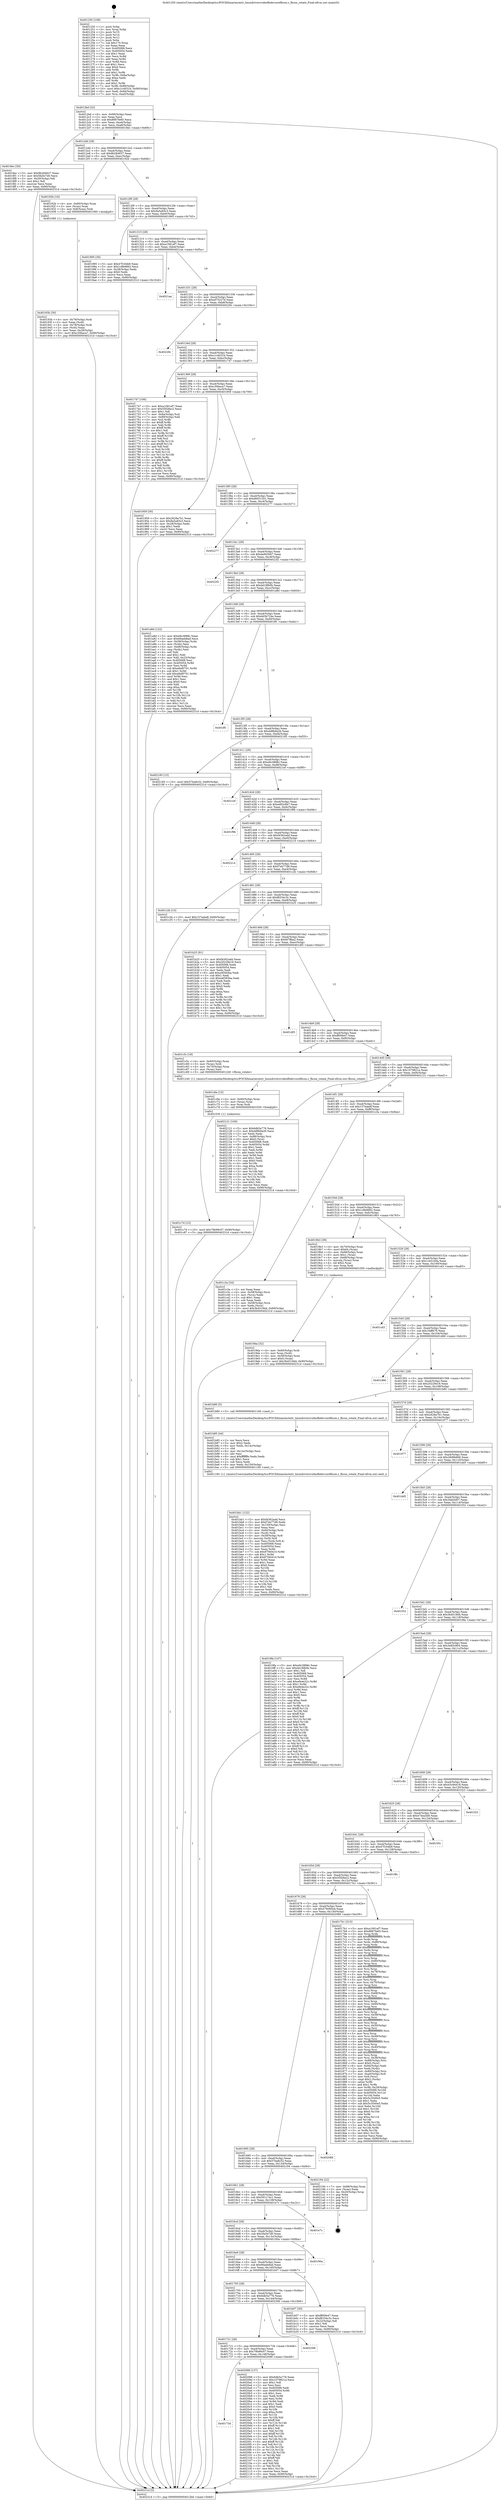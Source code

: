 digraph "0x401250" {
  label = "0x401250 (/mnt/c/Users/mathe/Desktop/tcc/POCII/binaries/extr_linuxdriversvideofbdevcorefbcon.c_fbcon_rotate_Final-ollvm.out::main(0))"
  labelloc = "t"
  node[shape=record]

  Entry [label="",width=0.3,height=0.3,shape=circle,fillcolor=black,style=filled]
  "0x4012bd" [label="{
     0x4012bd [32]\l
     | [instrs]\l
     &nbsp;&nbsp;0x4012bd \<+6\>: mov -0x90(%rbp),%eax\l
     &nbsp;&nbsp;0x4012c3 \<+2\>: mov %eax,%ecx\l
     &nbsp;&nbsp;0x4012c5 \<+6\>: sub $0x8887fe65,%ecx\l
     &nbsp;&nbsp;0x4012cb \<+6\>: mov %eax,-0xa4(%rbp)\l
     &nbsp;&nbsp;0x4012d1 \<+6\>: mov %ecx,-0xa8(%rbp)\l
     &nbsp;&nbsp;0x4012d7 \<+6\>: je 00000000004018ec \<main+0x69c\>\l
  }"]
  "0x4018ec" [label="{
     0x4018ec [30]\l
     | [instrs]\l
     &nbsp;&nbsp;0x4018ec \<+5\>: mov $0x8b284637,%eax\l
     &nbsp;&nbsp;0x4018f1 \<+5\>: mov $0x5fa5e7d0,%ecx\l
     &nbsp;&nbsp;0x4018f6 \<+3\>: mov -0x29(%rbp),%dl\l
     &nbsp;&nbsp;0x4018f9 \<+3\>: test $0x1,%dl\l
     &nbsp;&nbsp;0x4018fc \<+3\>: cmovne %ecx,%eax\l
     &nbsp;&nbsp;0x4018ff \<+6\>: mov %eax,-0x90(%rbp)\l
     &nbsp;&nbsp;0x401905 \<+5\>: jmp 000000000040231d \<main+0x10cd\>\l
  }"]
  "0x4012dd" [label="{
     0x4012dd [28]\l
     | [instrs]\l
     &nbsp;&nbsp;0x4012dd \<+5\>: jmp 00000000004012e2 \<main+0x92\>\l
     &nbsp;&nbsp;0x4012e2 \<+6\>: mov -0xa4(%rbp),%eax\l
     &nbsp;&nbsp;0x4012e8 \<+5\>: sub $0x8b284637,%eax\l
     &nbsp;&nbsp;0x4012ed \<+6\>: mov %eax,-0xac(%rbp)\l
     &nbsp;&nbsp;0x4012f3 \<+6\>: je 000000000040192b \<main+0x6db\>\l
  }"]
  Exit [label="",width=0.3,height=0.3,shape=circle,fillcolor=black,style=filled,peripheries=2]
  "0x40192b" [label="{
     0x40192b [16]\l
     | [instrs]\l
     &nbsp;&nbsp;0x40192b \<+4\>: mov -0x80(%rbp),%rax\l
     &nbsp;&nbsp;0x40192f \<+3\>: mov (%rax),%rax\l
     &nbsp;&nbsp;0x401932 \<+4\>: mov 0x8(%rax),%rdi\l
     &nbsp;&nbsp;0x401936 \<+5\>: call 0000000000401060 \<atoi@plt\>\l
     | [calls]\l
     &nbsp;&nbsp;0x401060 \{1\} (unknown)\l
  }"]
  "0x4012f9" [label="{
     0x4012f9 [28]\l
     | [instrs]\l
     &nbsp;&nbsp;0x4012f9 \<+5\>: jmp 00000000004012fe \<main+0xae\>\l
     &nbsp;&nbsp;0x4012fe \<+6\>: mov -0xa4(%rbp),%eax\l
     &nbsp;&nbsp;0x401304 \<+5\>: sub $0x9a5a83c3,%eax\l
     &nbsp;&nbsp;0x401309 \<+6\>: mov %eax,-0xb0(%rbp)\l
     &nbsp;&nbsp;0x40130f \<+6\>: je 0000000000401995 \<main+0x745\>\l
  }"]
  "0x40173d" [label="{
     0x40173d\l
  }", style=dashed]
  "0x401995" [label="{
     0x401995 [30]\l
     | [instrs]\l
     &nbsp;&nbsp;0x401995 \<+5\>: mov $0x47f164b9,%eax\l
     &nbsp;&nbsp;0x40199a \<+5\>: mov $0x1c8b9662,%ecx\l
     &nbsp;&nbsp;0x40199f \<+3\>: mov -0x28(%rbp),%edx\l
     &nbsp;&nbsp;0x4019a2 \<+3\>: cmp $0x0,%edx\l
     &nbsp;&nbsp;0x4019a5 \<+3\>: cmove %ecx,%eax\l
     &nbsp;&nbsp;0x4019a8 \<+6\>: mov %eax,-0x90(%rbp)\l
     &nbsp;&nbsp;0x4019ae \<+5\>: jmp 000000000040231d \<main+0x10cd\>\l
  }"]
  "0x401315" [label="{
     0x401315 [28]\l
     | [instrs]\l
     &nbsp;&nbsp;0x401315 \<+5\>: jmp 000000000040131a \<main+0xca\>\l
     &nbsp;&nbsp;0x40131a \<+6\>: mov -0xa4(%rbp),%eax\l
     &nbsp;&nbsp;0x401320 \<+5\>: sub $0xa1081ef7,%eax\l
     &nbsp;&nbsp;0x401325 \<+6\>: mov %eax,-0xb4(%rbp)\l
     &nbsp;&nbsp;0x40132b \<+6\>: je 00000000004021aa \<main+0xf5a\>\l
  }"]
  "0x402098" [label="{
     0x402098 [137]\l
     | [instrs]\l
     &nbsp;&nbsp;0x402098 \<+5\>: mov $0x6db5a776,%eax\l
     &nbsp;&nbsp;0x40209d \<+5\>: mov $0x1079821a,%ecx\l
     &nbsp;&nbsp;0x4020a2 \<+2\>: mov $0x1,%dl\l
     &nbsp;&nbsp;0x4020a4 \<+2\>: xor %esi,%esi\l
     &nbsp;&nbsp;0x4020a6 \<+7\>: mov 0x405068,%edi\l
     &nbsp;&nbsp;0x4020ad \<+8\>: mov 0x405054,%r8d\l
     &nbsp;&nbsp;0x4020b5 \<+3\>: sub $0x1,%esi\l
     &nbsp;&nbsp;0x4020b8 \<+3\>: mov %edi,%r9d\l
     &nbsp;&nbsp;0x4020bb \<+3\>: add %esi,%r9d\l
     &nbsp;&nbsp;0x4020be \<+4\>: imul %r9d,%edi\l
     &nbsp;&nbsp;0x4020c2 \<+3\>: and $0x1,%edi\l
     &nbsp;&nbsp;0x4020c5 \<+3\>: cmp $0x0,%edi\l
     &nbsp;&nbsp;0x4020c8 \<+4\>: sete %r10b\l
     &nbsp;&nbsp;0x4020cc \<+4\>: cmp $0xa,%r8d\l
     &nbsp;&nbsp;0x4020d0 \<+4\>: setl %r11b\l
     &nbsp;&nbsp;0x4020d4 \<+3\>: mov %r10b,%bl\l
     &nbsp;&nbsp;0x4020d7 \<+3\>: xor $0xff,%bl\l
     &nbsp;&nbsp;0x4020da \<+3\>: mov %r11b,%r14b\l
     &nbsp;&nbsp;0x4020dd \<+4\>: xor $0xff,%r14b\l
     &nbsp;&nbsp;0x4020e1 \<+3\>: xor $0x1,%dl\l
     &nbsp;&nbsp;0x4020e4 \<+3\>: mov %bl,%r15b\l
     &nbsp;&nbsp;0x4020e7 \<+4\>: and $0xff,%r15b\l
     &nbsp;&nbsp;0x4020eb \<+3\>: and %dl,%r10b\l
     &nbsp;&nbsp;0x4020ee \<+3\>: mov %r14b,%r12b\l
     &nbsp;&nbsp;0x4020f1 \<+4\>: and $0xff,%r12b\l
     &nbsp;&nbsp;0x4020f5 \<+3\>: and %dl,%r11b\l
     &nbsp;&nbsp;0x4020f8 \<+3\>: or %r10b,%r15b\l
     &nbsp;&nbsp;0x4020fb \<+3\>: or %r11b,%r12b\l
     &nbsp;&nbsp;0x4020fe \<+3\>: xor %r12b,%r15b\l
     &nbsp;&nbsp;0x402101 \<+3\>: or %r14b,%bl\l
     &nbsp;&nbsp;0x402104 \<+3\>: xor $0xff,%bl\l
     &nbsp;&nbsp;0x402107 \<+3\>: or $0x1,%dl\l
     &nbsp;&nbsp;0x40210a \<+2\>: and %dl,%bl\l
     &nbsp;&nbsp;0x40210c \<+3\>: or %bl,%r15b\l
     &nbsp;&nbsp;0x40210f \<+4\>: test $0x1,%r15b\l
     &nbsp;&nbsp;0x402113 \<+3\>: cmovne %ecx,%eax\l
     &nbsp;&nbsp;0x402116 \<+6\>: mov %eax,-0x90(%rbp)\l
     &nbsp;&nbsp;0x40211c \<+5\>: jmp 000000000040231d \<main+0x10cd\>\l
  }"]
  "0x4021aa" [label="{
     0x4021aa\l
  }", style=dashed]
  "0x401331" [label="{
     0x401331 [28]\l
     | [instrs]\l
     &nbsp;&nbsp;0x401331 \<+5\>: jmp 0000000000401336 \<main+0xe6\>\l
     &nbsp;&nbsp;0x401336 \<+6\>: mov -0xa4(%rbp),%eax\l
     &nbsp;&nbsp;0x40133c \<+5\>: sub $0xaf75227d,%eax\l
     &nbsp;&nbsp;0x401341 \<+6\>: mov %eax,-0xb8(%rbp)\l
     &nbsp;&nbsp;0x401347 \<+6\>: je 000000000040229c \<main+0x104c\>\l
  }"]
  "0x401721" [label="{
     0x401721 [28]\l
     | [instrs]\l
     &nbsp;&nbsp;0x401721 \<+5\>: jmp 0000000000401726 \<main+0x4d6\>\l
     &nbsp;&nbsp;0x401726 \<+6\>: mov -0xa4(%rbp),%eax\l
     &nbsp;&nbsp;0x40172c \<+5\>: sub $0x79b99c07,%eax\l
     &nbsp;&nbsp;0x401731 \<+6\>: mov %eax,-0x148(%rbp)\l
     &nbsp;&nbsp;0x401737 \<+6\>: je 0000000000402098 \<main+0xe48\>\l
  }"]
  "0x40229c" [label="{
     0x40229c\l
  }", style=dashed]
  "0x40134d" [label="{
     0x40134d [28]\l
     | [instrs]\l
     &nbsp;&nbsp;0x40134d \<+5\>: jmp 0000000000401352 \<main+0x102\>\l
     &nbsp;&nbsp;0x401352 \<+6\>: mov -0xa4(%rbp),%eax\l
     &nbsp;&nbsp;0x401358 \<+5\>: sub $0xc1c4031b,%eax\l
     &nbsp;&nbsp;0x40135d \<+6\>: mov %eax,-0xbc(%rbp)\l
     &nbsp;&nbsp;0x401363 \<+6\>: je 0000000000401747 \<main+0x4f7\>\l
  }"]
  "0x402306" [label="{
     0x402306\l
  }", style=dashed]
  "0x401747" [label="{
     0x401747 [106]\l
     | [instrs]\l
     &nbsp;&nbsp;0x401747 \<+5\>: mov $0xa1081ef7,%eax\l
     &nbsp;&nbsp;0x40174c \<+5\>: mov $0x55f28ec2,%ecx\l
     &nbsp;&nbsp;0x401751 \<+2\>: mov $0x1,%dl\l
     &nbsp;&nbsp;0x401753 \<+7\>: mov -0x8a(%rbp),%sil\l
     &nbsp;&nbsp;0x40175a \<+7\>: mov -0x89(%rbp),%dil\l
     &nbsp;&nbsp;0x401761 \<+3\>: mov %sil,%r8b\l
     &nbsp;&nbsp;0x401764 \<+4\>: xor $0xff,%r8b\l
     &nbsp;&nbsp;0x401768 \<+3\>: mov %dil,%r9b\l
     &nbsp;&nbsp;0x40176b \<+4\>: xor $0xff,%r9b\l
     &nbsp;&nbsp;0x40176f \<+3\>: xor $0x1,%dl\l
     &nbsp;&nbsp;0x401772 \<+3\>: mov %r8b,%r10b\l
     &nbsp;&nbsp;0x401775 \<+4\>: and $0xff,%r10b\l
     &nbsp;&nbsp;0x401779 \<+3\>: and %dl,%sil\l
     &nbsp;&nbsp;0x40177c \<+3\>: mov %r9b,%r11b\l
     &nbsp;&nbsp;0x40177f \<+4\>: and $0xff,%r11b\l
     &nbsp;&nbsp;0x401783 \<+3\>: and %dl,%dil\l
     &nbsp;&nbsp;0x401786 \<+3\>: or %sil,%r10b\l
     &nbsp;&nbsp;0x401789 \<+3\>: or %dil,%r11b\l
     &nbsp;&nbsp;0x40178c \<+3\>: xor %r11b,%r10b\l
     &nbsp;&nbsp;0x40178f \<+3\>: or %r9b,%r8b\l
     &nbsp;&nbsp;0x401792 \<+4\>: xor $0xff,%r8b\l
     &nbsp;&nbsp;0x401796 \<+3\>: or $0x1,%dl\l
     &nbsp;&nbsp;0x401799 \<+3\>: and %dl,%r8b\l
     &nbsp;&nbsp;0x40179c \<+3\>: or %r8b,%r10b\l
     &nbsp;&nbsp;0x40179f \<+4\>: test $0x1,%r10b\l
     &nbsp;&nbsp;0x4017a3 \<+3\>: cmovne %ecx,%eax\l
     &nbsp;&nbsp;0x4017a6 \<+6\>: mov %eax,-0x90(%rbp)\l
     &nbsp;&nbsp;0x4017ac \<+5\>: jmp 000000000040231d \<main+0x10cd\>\l
  }"]
  "0x401369" [label="{
     0x401369 [28]\l
     | [instrs]\l
     &nbsp;&nbsp;0x401369 \<+5\>: jmp 000000000040136e \<main+0x11e\>\l
     &nbsp;&nbsp;0x40136e \<+6\>: mov -0xa4(%rbp),%eax\l
     &nbsp;&nbsp;0x401374 \<+5\>: sub $0xc30baca7,%eax\l
     &nbsp;&nbsp;0x401379 \<+6\>: mov %eax,-0xc0(%rbp)\l
     &nbsp;&nbsp;0x40137f \<+6\>: je 0000000000401959 \<main+0x709\>\l
  }"]
  "0x40231d" [label="{
     0x40231d [5]\l
     | [instrs]\l
     &nbsp;&nbsp;0x40231d \<+5\>: jmp 00000000004012bd \<main+0x6d\>\l
  }"]
  "0x401250" [label="{
     0x401250 [109]\l
     | [instrs]\l
     &nbsp;&nbsp;0x401250 \<+1\>: push %rbp\l
     &nbsp;&nbsp;0x401251 \<+3\>: mov %rsp,%rbp\l
     &nbsp;&nbsp;0x401254 \<+2\>: push %r15\l
     &nbsp;&nbsp;0x401256 \<+2\>: push %r14\l
     &nbsp;&nbsp;0x401258 \<+2\>: push %r12\l
     &nbsp;&nbsp;0x40125a \<+1\>: push %rbx\l
     &nbsp;&nbsp;0x40125b \<+7\>: sub $0x170,%rsp\l
     &nbsp;&nbsp;0x401262 \<+2\>: xor %eax,%eax\l
     &nbsp;&nbsp;0x401264 \<+7\>: mov 0x405068,%ecx\l
     &nbsp;&nbsp;0x40126b \<+7\>: mov 0x405054,%edx\l
     &nbsp;&nbsp;0x401272 \<+3\>: sub $0x1,%eax\l
     &nbsp;&nbsp;0x401275 \<+3\>: mov %ecx,%r8d\l
     &nbsp;&nbsp;0x401278 \<+3\>: add %eax,%r8d\l
     &nbsp;&nbsp;0x40127b \<+4\>: imul %r8d,%ecx\l
     &nbsp;&nbsp;0x40127f \<+3\>: and $0x1,%ecx\l
     &nbsp;&nbsp;0x401282 \<+3\>: cmp $0x0,%ecx\l
     &nbsp;&nbsp;0x401285 \<+4\>: sete %r9b\l
     &nbsp;&nbsp;0x401289 \<+4\>: and $0x1,%r9b\l
     &nbsp;&nbsp;0x40128d \<+7\>: mov %r9b,-0x8a(%rbp)\l
     &nbsp;&nbsp;0x401294 \<+3\>: cmp $0xa,%edx\l
     &nbsp;&nbsp;0x401297 \<+4\>: setl %r9b\l
     &nbsp;&nbsp;0x40129b \<+4\>: and $0x1,%r9b\l
     &nbsp;&nbsp;0x40129f \<+7\>: mov %r9b,-0x89(%rbp)\l
     &nbsp;&nbsp;0x4012a6 \<+10\>: movl $0xc1c4031b,-0x90(%rbp)\l
     &nbsp;&nbsp;0x4012b0 \<+6\>: mov %edi,-0x94(%rbp)\l
     &nbsp;&nbsp;0x4012b6 \<+7\>: mov %rsi,-0xa0(%rbp)\l
  }"]
  "0x401c7d" [label="{
     0x401c7d [15]\l
     | [instrs]\l
     &nbsp;&nbsp;0x401c7d \<+10\>: movl $0x79b99c07,-0x90(%rbp)\l
     &nbsp;&nbsp;0x401c87 \<+5\>: jmp 000000000040231d \<main+0x10cd\>\l
  }"]
  "0x401959" [label="{
     0x401959 [30]\l
     | [instrs]\l
     &nbsp;&nbsp;0x401959 \<+5\>: mov $0x2628a7b1,%eax\l
     &nbsp;&nbsp;0x40195e \<+5\>: mov $0x9a5a83c3,%ecx\l
     &nbsp;&nbsp;0x401963 \<+3\>: mov -0x28(%rbp),%edx\l
     &nbsp;&nbsp;0x401966 \<+3\>: cmp $0x1,%edx\l
     &nbsp;&nbsp;0x401969 \<+3\>: cmovl %ecx,%eax\l
     &nbsp;&nbsp;0x40196c \<+6\>: mov %eax,-0x90(%rbp)\l
     &nbsp;&nbsp;0x401972 \<+5\>: jmp 000000000040231d \<main+0x10cd\>\l
  }"]
  "0x401385" [label="{
     0x401385 [28]\l
     | [instrs]\l
     &nbsp;&nbsp;0x401385 \<+5\>: jmp 000000000040138a \<main+0x13a\>\l
     &nbsp;&nbsp;0x40138a \<+6\>: mov -0xa4(%rbp),%eax\l
     &nbsp;&nbsp;0x401390 \<+5\>: sub $0xd6051201,%eax\l
     &nbsp;&nbsp;0x401395 \<+6\>: mov %eax,-0xc4(%rbp)\l
     &nbsp;&nbsp;0x40139b \<+6\>: je 0000000000402277 \<main+0x1027\>\l
  }"]
  "0x401c6e" [label="{
     0x401c6e [15]\l
     | [instrs]\l
     &nbsp;&nbsp;0x401c6e \<+4\>: mov -0x60(%rbp),%rax\l
     &nbsp;&nbsp;0x401c72 \<+3\>: mov (%rax),%rax\l
     &nbsp;&nbsp;0x401c75 \<+3\>: mov %rax,%rdi\l
     &nbsp;&nbsp;0x401c78 \<+5\>: call 0000000000401030 \<free@plt\>\l
     | [calls]\l
     &nbsp;&nbsp;0x401030 \{1\} (unknown)\l
  }"]
  "0x402277" [label="{
     0x402277\l
  }", style=dashed]
  "0x4013a1" [label="{
     0x4013a1 [28]\l
     | [instrs]\l
     &nbsp;&nbsp;0x4013a1 \<+5\>: jmp 00000000004013a6 \<main+0x156\>\l
     &nbsp;&nbsp;0x4013a6 \<+6\>: mov -0xa4(%rbp),%eax\l
     &nbsp;&nbsp;0x4013ac \<+5\>: sub $0xda903947,%eax\l
     &nbsp;&nbsp;0x4013b1 \<+6\>: mov %eax,-0xc8(%rbp)\l
     &nbsp;&nbsp;0x4013b7 \<+6\>: je 00000000004022f2 \<main+0x10a2\>\l
  }"]
  "0x401bb1" [label="{
     0x401bb1 [122]\l
     | [instrs]\l
     &nbsp;&nbsp;0x401bb1 \<+5\>: mov $0xf4362add,%ecx\l
     &nbsp;&nbsp;0x401bb6 \<+5\>: mov $0xf7eb77d9,%edx\l
     &nbsp;&nbsp;0x401bbb \<+6\>: mov -0x150(%rbp),%esi\l
     &nbsp;&nbsp;0x401bc1 \<+3\>: imul %eax,%esi\l
     &nbsp;&nbsp;0x401bc4 \<+4\>: mov -0x60(%rbp),%rdi\l
     &nbsp;&nbsp;0x401bc8 \<+3\>: mov (%rdi),%rdi\l
     &nbsp;&nbsp;0x401bcb \<+4\>: mov -0x58(%rbp),%r8\l
     &nbsp;&nbsp;0x401bcf \<+3\>: movslq (%r8),%r8\l
     &nbsp;&nbsp;0x401bd2 \<+4\>: mov %esi,(%rdi,%r8,4)\l
     &nbsp;&nbsp;0x401bd6 \<+7\>: mov 0x405068,%eax\l
     &nbsp;&nbsp;0x401bdd \<+7\>: mov 0x405054,%esi\l
     &nbsp;&nbsp;0x401be4 \<+3\>: mov %eax,%r9d\l
     &nbsp;&nbsp;0x401be7 \<+7\>: sub $0x87f40410,%r9d\l
     &nbsp;&nbsp;0x401bee \<+4\>: sub $0x1,%r9d\l
     &nbsp;&nbsp;0x401bf2 \<+7\>: add $0x87f40410,%r9d\l
     &nbsp;&nbsp;0x401bf9 \<+4\>: imul %r9d,%eax\l
     &nbsp;&nbsp;0x401bfd \<+3\>: and $0x1,%eax\l
     &nbsp;&nbsp;0x401c00 \<+3\>: cmp $0x0,%eax\l
     &nbsp;&nbsp;0x401c03 \<+4\>: sete %r10b\l
     &nbsp;&nbsp;0x401c07 \<+3\>: cmp $0xa,%esi\l
     &nbsp;&nbsp;0x401c0a \<+4\>: setl %r11b\l
     &nbsp;&nbsp;0x401c0e \<+3\>: mov %r10b,%bl\l
     &nbsp;&nbsp;0x401c11 \<+3\>: and %r11b,%bl\l
     &nbsp;&nbsp;0x401c14 \<+3\>: xor %r11b,%r10b\l
     &nbsp;&nbsp;0x401c17 \<+3\>: or %r10b,%bl\l
     &nbsp;&nbsp;0x401c1a \<+3\>: test $0x1,%bl\l
     &nbsp;&nbsp;0x401c1d \<+3\>: cmovne %edx,%ecx\l
     &nbsp;&nbsp;0x401c20 \<+6\>: mov %ecx,-0x90(%rbp)\l
     &nbsp;&nbsp;0x401c26 \<+5\>: jmp 000000000040231d \<main+0x10cd\>\l
  }"]
  "0x4022f2" [label="{
     0x4022f2\l
  }", style=dashed]
  "0x4013bd" [label="{
     0x4013bd [28]\l
     | [instrs]\l
     &nbsp;&nbsp;0x4013bd \<+5\>: jmp 00000000004013c2 \<main+0x172\>\l
     &nbsp;&nbsp;0x4013c2 \<+6\>: mov -0xa4(%rbp),%eax\l
     &nbsp;&nbsp;0x4013c8 \<+5\>: sub $0xdd18fb0b,%eax\l
     &nbsp;&nbsp;0x4013cd \<+6\>: mov %eax,-0xcc(%rbp)\l
     &nbsp;&nbsp;0x4013d3 \<+6\>: je 0000000000401a8d \<main+0x83d\>\l
  }"]
  "0x401b85" [label="{
     0x401b85 [44]\l
     | [instrs]\l
     &nbsp;&nbsp;0x401b85 \<+2\>: xor %ecx,%ecx\l
     &nbsp;&nbsp;0x401b87 \<+5\>: mov $0x2,%edx\l
     &nbsp;&nbsp;0x401b8c \<+6\>: mov %edx,-0x14c(%rbp)\l
     &nbsp;&nbsp;0x401b92 \<+1\>: cltd\l
     &nbsp;&nbsp;0x401b93 \<+6\>: mov -0x14c(%rbp),%esi\l
     &nbsp;&nbsp;0x401b99 \<+2\>: idiv %esi\l
     &nbsp;&nbsp;0x401b9b \<+6\>: imul $0xfffffffe,%edx,%edx\l
     &nbsp;&nbsp;0x401ba1 \<+3\>: sub $0x1,%ecx\l
     &nbsp;&nbsp;0x401ba4 \<+2\>: sub %ecx,%edx\l
     &nbsp;&nbsp;0x401ba6 \<+6\>: mov %edx,-0x150(%rbp)\l
     &nbsp;&nbsp;0x401bac \<+5\>: call 0000000000401160 \<next_i\>\l
     | [calls]\l
     &nbsp;&nbsp;0x401160 \{1\} (/mnt/c/Users/mathe/Desktop/tcc/POCII/binaries/extr_linuxdriversvideofbdevcorefbcon.c_fbcon_rotate_Final-ollvm.out::next_i)\l
  }"]
  "0x401a8d" [label="{
     0x401a8d [122]\l
     | [instrs]\l
     &nbsp;&nbsp;0x401a8d \<+5\>: mov $0xe9c3888c,%eax\l
     &nbsp;&nbsp;0x401a92 \<+5\>: mov $0x66aeb8ad,%ecx\l
     &nbsp;&nbsp;0x401a97 \<+4\>: mov -0x58(%rbp),%rdx\l
     &nbsp;&nbsp;0x401a9b \<+2\>: mov (%rdx),%esi\l
     &nbsp;&nbsp;0x401a9d \<+4\>: mov -0x68(%rbp),%rdx\l
     &nbsp;&nbsp;0x401aa1 \<+2\>: cmp (%rdx),%esi\l
     &nbsp;&nbsp;0x401aa3 \<+4\>: setl %dil\l
     &nbsp;&nbsp;0x401aa7 \<+4\>: and $0x1,%dil\l
     &nbsp;&nbsp;0x401aab \<+4\>: mov %dil,-0x22(%rbp)\l
     &nbsp;&nbsp;0x401aaf \<+7\>: mov 0x405068,%esi\l
     &nbsp;&nbsp;0x401ab6 \<+8\>: mov 0x405054,%r8d\l
     &nbsp;&nbsp;0x401abe \<+3\>: mov %esi,%r9d\l
     &nbsp;&nbsp;0x401ac1 \<+7\>: sub $0xa6ef0701,%r9d\l
     &nbsp;&nbsp;0x401ac8 \<+4\>: sub $0x1,%r9d\l
     &nbsp;&nbsp;0x401acc \<+7\>: add $0xa6ef0701,%r9d\l
     &nbsp;&nbsp;0x401ad3 \<+4\>: imul %r9d,%esi\l
     &nbsp;&nbsp;0x401ad7 \<+3\>: and $0x1,%esi\l
     &nbsp;&nbsp;0x401ada \<+3\>: cmp $0x0,%esi\l
     &nbsp;&nbsp;0x401add \<+4\>: sete %dil\l
     &nbsp;&nbsp;0x401ae1 \<+4\>: cmp $0xa,%r8d\l
     &nbsp;&nbsp;0x401ae5 \<+4\>: setl %r10b\l
     &nbsp;&nbsp;0x401ae9 \<+3\>: mov %dil,%r11b\l
     &nbsp;&nbsp;0x401aec \<+3\>: and %r10b,%r11b\l
     &nbsp;&nbsp;0x401aef \<+3\>: xor %r10b,%dil\l
     &nbsp;&nbsp;0x401af2 \<+3\>: or %dil,%r11b\l
     &nbsp;&nbsp;0x401af5 \<+4\>: test $0x1,%r11b\l
     &nbsp;&nbsp;0x401af9 \<+3\>: cmovne %ecx,%eax\l
     &nbsp;&nbsp;0x401afc \<+6\>: mov %eax,-0x90(%rbp)\l
     &nbsp;&nbsp;0x401b02 \<+5\>: jmp 000000000040231d \<main+0x10cd\>\l
  }"]
  "0x4013d9" [label="{
     0x4013d9 [28]\l
     | [instrs]\l
     &nbsp;&nbsp;0x4013d9 \<+5\>: jmp 00000000004013de \<main+0x18e\>\l
     &nbsp;&nbsp;0x4013de \<+6\>: mov -0xa4(%rbp),%eax\l
     &nbsp;&nbsp;0x4013e4 \<+5\>: sub $0xdd3b724e,%eax\l
     &nbsp;&nbsp;0x4013e9 \<+6\>: mov %eax,-0xd0(%rbp)\l
     &nbsp;&nbsp;0x4013ef \<+6\>: je 0000000000401ff1 \<main+0xda1\>\l
  }"]
  "0x401705" [label="{
     0x401705 [28]\l
     | [instrs]\l
     &nbsp;&nbsp;0x401705 \<+5\>: jmp 000000000040170a \<main+0x4ba\>\l
     &nbsp;&nbsp;0x40170a \<+6\>: mov -0xa4(%rbp),%eax\l
     &nbsp;&nbsp;0x401710 \<+5\>: sub $0x6db5a776,%eax\l
     &nbsp;&nbsp;0x401715 \<+6\>: mov %eax,-0x144(%rbp)\l
     &nbsp;&nbsp;0x40171b \<+6\>: je 0000000000402306 \<main+0x10b6\>\l
  }"]
  "0x401ff1" [label="{
     0x401ff1\l
  }", style=dashed]
  "0x4013f5" [label="{
     0x4013f5 [28]\l
     | [instrs]\l
     &nbsp;&nbsp;0x4013f5 \<+5\>: jmp 00000000004013fa \<main+0x1aa\>\l
     &nbsp;&nbsp;0x4013fa \<+6\>: mov -0xa4(%rbp),%eax\l
     &nbsp;&nbsp;0x401400 \<+5\>: sub $0xdd8b9a26,%eax\l
     &nbsp;&nbsp;0x401405 \<+6\>: mov %eax,-0xd4(%rbp)\l
     &nbsp;&nbsp;0x40140b \<+6\>: je 0000000000402185 \<main+0xf35\>\l
  }"]
  "0x401b07" [label="{
     0x401b07 [30]\l
     | [instrs]\l
     &nbsp;&nbsp;0x401b07 \<+5\>: mov $0xff00fe47,%eax\l
     &nbsp;&nbsp;0x401b0c \<+5\>: mov $0xf8334c3c,%ecx\l
     &nbsp;&nbsp;0x401b11 \<+3\>: mov -0x22(%rbp),%dl\l
     &nbsp;&nbsp;0x401b14 \<+3\>: test $0x1,%dl\l
     &nbsp;&nbsp;0x401b17 \<+3\>: cmovne %ecx,%eax\l
     &nbsp;&nbsp;0x401b1a \<+6\>: mov %eax,-0x90(%rbp)\l
     &nbsp;&nbsp;0x401b20 \<+5\>: jmp 000000000040231d \<main+0x10cd\>\l
  }"]
  "0x402185" [label="{
     0x402185 [15]\l
     | [instrs]\l
     &nbsp;&nbsp;0x402185 \<+10\>: movl $0x57ba8c52,-0x90(%rbp)\l
     &nbsp;&nbsp;0x40218f \<+5\>: jmp 000000000040231d \<main+0x10cd\>\l
  }"]
  "0x401411" [label="{
     0x401411 [28]\l
     | [instrs]\l
     &nbsp;&nbsp;0x401411 \<+5\>: jmp 0000000000401416 \<main+0x1c6\>\l
     &nbsp;&nbsp;0x401416 \<+6\>: mov -0xa4(%rbp),%eax\l
     &nbsp;&nbsp;0x40141c \<+5\>: sub $0xe9c3888c,%eax\l
     &nbsp;&nbsp;0x401421 \<+6\>: mov %eax,-0xd8(%rbp)\l
     &nbsp;&nbsp;0x401427 \<+6\>: je 00000000004021ef \<main+0xf9f\>\l
  }"]
  "0x4016e9" [label="{
     0x4016e9 [28]\l
     | [instrs]\l
     &nbsp;&nbsp;0x4016e9 \<+5\>: jmp 00000000004016ee \<main+0x49e\>\l
     &nbsp;&nbsp;0x4016ee \<+6\>: mov -0xa4(%rbp),%eax\l
     &nbsp;&nbsp;0x4016f4 \<+5\>: sub $0x66aeb8ad,%eax\l
     &nbsp;&nbsp;0x4016f9 \<+6\>: mov %eax,-0x140(%rbp)\l
     &nbsp;&nbsp;0x4016ff \<+6\>: je 0000000000401b07 \<main+0x8b7\>\l
  }"]
  "0x4021ef" [label="{
     0x4021ef\l
  }", style=dashed]
  "0x40142d" [label="{
     0x40142d [28]\l
     | [instrs]\l
     &nbsp;&nbsp;0x40142d \<+5\>: jmp 0000000000401432 \<main+0x1e2\>\l
     &nbsp;&nbsp;0x401432 \<+6\>: mov -0xa4(%rbp),%eax\l
     &nbsp;&nbsp;0x401438 \<+5\>: sub $0xed92c6b7,%eax\l
     &nbsp;&nbsp;0x40143d \<+6\>: mov %eax,-0xdc(%rbp)\l
     &nbsp;&nbsp;0x401443 \<+6\>: je 0000000000401f9b \<main+0xd4b\>\l
  }"]
  "0x40190a" [label="{
     0x40190a\l
  }", style=dashed]
  "0x401f9b" [label="{
     0x401f9b\l
  }", style=dashed]
  "0x401449" [label="{
     0x401449 [28]\l
     | [instrs]\l
     &nbsp;&nbsp;0x401449 \<+5\>: jmp 000000000040144e \<main+0x1fe\>\l
     &nbsp;&nbsp;0x40144e \<+6\>: mov -0xa4(%rbp),%eax\l
     &nbsp;&nbsp;0x401454 \<+5\>: sub $0xf4362add,%eax\l
     &nbsp;&nbsp;0x401459 \<+6\>: mov %eax,-0xe0(%rbp)\l
     &nbsp;&nbsp;0x40145f \<+6\>: je 0000000000402214 \<main+0xfc4\>\l
  }"]
  "0x4016cd" [label="{
     0x4016cd [28]\l
     | [instrs]\l
     &nbsp;&nbsp;0x4016cd \<+5\>: jmp 00000000004016d2 \<main+0x482\>\l
     &nbsp;&nbsp;0x4016d2 \<+6\>: mov -0xa4(%rbp),%eax\l
     &nbsp;&nbsp;0x4016d8 \<+5\>: sub $0x5fa5e7d0,%eax\l
     &nbsp;&nbsp;0x4016dd \<+6\>: mov %eax,-0x13c(%rbp)\l
     &nbsp;&nbsp;0x4016e3 \<+6\>: je 000000000040190a \<main+0x6ba\>\l
  }"]
  "0x402214" [label="{
     0x402214\l
  }", style=dashed]
  "0x401465" [label="{
     0x401465 [28]\l
     | [instrs]\l
     &nbsp;&nbsp;0x401465 \<+5\>: jmp 000000000040146a \<main+0x21a\>\l
     &nbsp;&nbsp;0x40146a \<+6\>: mov -0xa4(%rbp),%eax\l
     &nbsp;&nbsp;0x401470 \<+5\>: sub $0xf7eb77d9,%eax\l
     &nbsp;&nbsp;0x401475 \<+6\>: mov %eax,-0xe4(%rbp)\l
     &nbsp;&nbsp;0x40147b \<+6\>: je 0000000000401c2b \<main+0x9db\>\l
  }"]
  "0x401e7c" [label="{
     0x401e7c\l
  }", style=dashed]
  "0x401c2b" [label="{
     0x401c2b [15]\l
     | [instrs]\l
     &nbsp;&nbsp;0x401c2b \<+10\>: movl $0x157eabdf,-0x90(%rbp)\l
     &nbsp;&nbsp;0x401c35 \<+5\>: jmp 000000000040231d \<main+0x10cd\>\l
  }"]
  "0x401481" [label="{
     0x401481 [28]\l
     | [instrs]\l
     &nbsp;&nbsp;0x401481 \<+5\>: jmp 0000000000401486 \<main+0x236\>\l
     &nbsp;&nbsp;0x401486 \<+6\>: mov -0xa4(%rbp),%eax\l
     &nbsp;&nbsp;0x40148c \<+5\>: sub $0xf8334c3c,%eax\l
     &nbsp;&nbsp;0x401491 \<+6\>: mov %eax,-0xe8(%rbp)\l
     &nbsp;&nbsp;0x401497 \<+6\>: je 0000000000401b25 \<main+0x8d5\>\l
  }"]
  "0x4016b1" [label="{
     0x4016b1 [28]\l
     | [instrs]\l
     &nbsp;&nbsp;0x4016b1 \<+5\>: jmp 00000000004016b6 \<main+0x466\>\l
     &nbsp;&nbsp;0x4016b6 \<+6\>: mov -0xa4(%rbp),%eax\l
     &nbsp;&nbsp;0x4016bc \<+5\>: sub $0x591c74c1,%eax\l
     &nbsp;&nbsp;0x4016c1 \<+6\>: mov %eax,-0x138(%rbp)\l
     &nbsp;&nbsp;0x4016c7 \<+6\>: je 0000000000401e7c \<main+0xc2c\>\l
  }"]
  "0x401b25" [label="{
     0x401b25 [91]\l
     | [instrs]\l
     &nbsp;&nbsp;0x401b25 \<+5\>: mov $0xf4362add,%eax\l
     &nbsp;&nbsp;0x401b2a \<+5\>: mov $0x20229e16,%ecx\l
     &nbsp;&nbsp;0x401b2f \<+7\>: mov 0x405068,%edx\l
     &nbsp;&nbsp;0x401b36 \<+7\>: mov 0x405054,%esi\l
     &nbsp;&nbsp;0x401b3d \<+2\>: mov %edx,%edi\l
     &nbsp;&nbsp;0x401b3f \<+6\>: add $0xe4f383ba,%edi\l
     &nbsp;&nbsp;0x401b45 \<+3\>: sub $0x1,%edi\l
     &nbsp;&nbsp;0x401b48 \<+6\>: sub $0xe4f383ba,%edi\l
     &nbsp;&nbsp;0x401b4e \<+3\>: imul %edi,%edx\l
     &nbsp;&nbsp;0x401b51 \<+3\>: and $0x1,%edx\l
     &nbsp;&nbsp;0x401b54 \<+3\>: cmp $0x0,%edx\l
     &nbsp;&nbsp;0x401b57 \<+4\>: sete %r8b\l
     &nbsp;&nbsp;0x401b5b \<+3\>: cmp $0xa,%esi\l
     &nbsp;&nbsp;0x401b5e \<+4\>: setl %r9b\l
     &nbsp;&nbsp;0x401b62 \<+3\>: mov %r8b,%r10b\l
     &nbsp;&nbsp;0x401b65 \<+3\>: and %r9b,%r10b\l
     &nbsp;&nbsp;0x401b68 \<+3\>: xor %r9b,%r8b\l
     &nbsp;&nbsp;0x401b6b \<+3\>: or %r8b,%r10b\l
     &nbsp;&nbsp;0x401b6e \<+4\>: test $0x1,%r10b\l
     &nbsp;&nbsp;0x401b72 \<+3\>: cmovne %ecx,%eax\l
     &nbsp;&nbsp;0x401b75 \<+6\>: mov %eax,-0x90(%rbp)\l
     &nbsp;&nbsp;0x401b7b \<+5\>: jmp 000000000040231d \<main+0x10cd\>\l
  }"]
  "0x40149d" [label="{
     0x40149d [28]\l
     | [instrs]\l
     &nbsp;&nbsp;0x40149d \<+5\>: jmp 00000000004014a2 \<main+0x252\>\l
     &nbsp;&nbsp;0x4014a2 \<+6\>: mov -0xa4(%rbp),%eax\l
     &nbsp;&nbsp;0x4014a8 \<+5\>: sub $0xfd7ffaa2,%eax\l
     &nbsp;&nbsp;0x4014ad \<+6\>: mov %eax,-0xec(%rbp)\l
     &nbsp;&nbsp;0x4014b3 \<+6\>: je 0000000000401df3 \<main+0xba3\>\l
  }"]
  "0x402194" [label="{
     0x402194 [22]\l
     | [instrs]\l
     &nbsp;&nbsp;0x402194 \<+7\>: mov -0x88(%rbp),%rax\l
     &nbsp;&nbsp;0x40219b \<+2\>: mov (%rax),%eax\l
     &nbsp;&nbsp;0x40219d \<+4\>: lea -0x20(%rbp),%rsp\l
     &nbsp;&nbsp;0x4021a1 \<+1\>: pop %rbx\l
     &nbsp;&nbsp;0x4021a2 \<+2\>: pop %r12\l
     &nbsp;&nbsp;0x4021a4 \<+2\>: pop %r14\l
     &nbsp;&nbsp;0x4021a6 \<+2\>: pop %r15\l
     &nbsp;&nbsp;0x4021a8 \<+1\>: pop %rbp\l
     &nbsp;&nbsp;0x4021a9 \<+1\>: ret\l
  }"]
  "0x401df3" [label="{
     0x401df3\l
  }", style=dashed]
  "0x4014b9" [label="{
     0x4014b9 [28]\l
     | [instrs]\l
     &nbsp;&nbsp;0x4014b9 \<+5\>: jmp 00000000004014be \<main+0x26e\>\l
     &nbsp;&nbsp;0x4014be \<+6\>: mov -0xa4(%rbp),%eax\l
     &nbsp;&nbsp;0x4014c4 \<+5\>: sub $0xff00fe47,%eax\l
     &nbsp;&nbsp;0x4014c9 \<+6\>: mov %eax,-0xf0(%rbp)\l
     &nbsp;&nbsp;0x4014cf \<+6\>: je 0000000000401c5c \<main+0xa0c\>\l
  }"]
  "0x401695" [label="{
     0x401695 [28]\l
     | [instrs]\l
     &nbsp;&nbsp;0x401695 \<+5\>: jmp 000000000040169a \<main+0x44a\>\l
     &nbsp;&nbsp;0x40169a \<+6\>: mov -0xa4(%rbp),%eax\l
     &nbsp;&nbsp;0x4016a0 \<+5\>: sub $0x57ba8c52,%eax\l
     &nbsp;&nbsp;0x4016a5 \<+6\>: mov %eax,-0x134(%rbp)\l
     &nbsp;&nbsp;0x4016ab \<+6\>: je 0000000000402194 \<main+0xf44\>\l
  }"]
  "0x401c5c" [label="{
     0x401c5c [18]\l
     | [instrs]\l
     &nbsp;&nbsp;0x401c5c \<+4\>: mov -0x60(%rbp),%rax\l
     &nbsp;&nbsp;0x401c60 \<+3\>: mov (%rax),%rdi\l
     &nbsp;&nbsp;0x401c63 \<+4\>: mov -0x70(%rbp),%rax\l
     &nbsp;&nbsp;0x401c67 \<+2\>: mov (%rax),%esi\l
     &nbsp;&nbsp;0x401c69 \<+5\>: call 0000000000401240 \<fbcon_rotate\>\l
     | [calls]\l
     &nbsp;&nbsp;0x401240 \{1\} (/mnt/c/Users/mathe/Desktop/tcc/POCII/binaries/extr_linuxdriversvideofbdevcorefbcon.c_fbcon_rotate_Final-ollvm.out::fbcon_rotate)\l
  }"]
  "0x4014d5" [label="{
     0x4014d5 [28]\l
     | [instrs]\l
     &nbsp;&nbsp;0x4014d5 \<+5\>: jmp 00000000004014da \<main+0x28a\>\l
     &nbsp;&nbsp;0x4014da \<+6\>: mov -0xa4(%rbp),%eax\l
     &nbsp;&nbsp;0x4014e0 \<+5\>: sub $0x1079821a,%eax\l
     &nbsp;&nbsp;0x4014e5 \<+6\>: mov %eax,-0xf4(%rbp)\l
     &nbsp;&nbsp;0x4014eb \<+6\>: je 0000000000402121 \<main+0xed1\>\l
  }"]
  "0x402089" [label="{
     0x402089\l
  }", style=dashed]
  "0x402121" [label="{
     0x402121 [100]\l
     | [instrs]\l
     &nbsp;&nbsp;0x402121 \<+5\>: mov $0x6db5a776,%eax\l
     &nbsp;&nbsp;0x402126 \<+5\>: mov $0xdd8b9a26,%ecx\l
     &nbsp;&nbsp;0x40212b \<+2\>: xor %edx,%edx\l
     &nbsp;&nbsp;0x40212d \<+7\>: mov -0x88(%rbp),%rsi\l
     &nbsp;&nbsp;0x402134 \<+6\>: movl $0x0,(%rsi)\l
     &nbsp;&nbsp;0x40213a \<+7\>: mov 0x405068,%edi\l
     &nbsp;&nbsp;0x402141 \<+8\>: mov 0x405054,%r8d\l
     &nbsp;&nbsp;0x402149 \<+3\>: sub $0x1,%edx\l
     &nbsp;&nbsp;0x40214c \<+3\>: mov %edi,%r9d\l
     &nbsp;&nbsp;0x40214f \<+3\>: add %edx,%r9d\l
     &nbsp;&nbsp;0x402152 \<+4\>: imul %r9d,%edi\l
     &nbsp;&nbsp;0x402156 \<+3\>: and $0x1,%edi\l
     &nbsp;&nbsp;0x402159 \<+3\>: cmp $0x0,%edi\l
     &nbsp;&nbsp;0x40215c \<+4\>: sete %r10b\l
     &nbsp;&nbsp;0x402160 \<+4\>: cmp $0xa,%r8d\l
     &nbsp;&nbsp;0x402164 \<+4\>: setl %r11b\l
     &nbsp;&nbsp;0x402168 \<+3\>: mov %r10b,%bl\l
     &nbsp;&nbsp;0x40216b \<+3\>: and %r11b,%bl\l
     &nbsp;&nbsp;0x40216e \<+3\>: xor %r11b,%r10b\l
     &nbsp;&nbsp;0x402171 \<+3\>: or %r10b,%bl\l
     &nbsp;&nbsp;0x402174 \<+3\>: test $0x1,%bl\l
     &nbsp;&nbsp;0x402177 \<+3\>: cmovne %ecx,%eax\l
     &nbsp;&nbsp;0x40217a \<+6\>: mov %eax,-0x90(%rbp)\l
     &nbsp;&nbsp;0x402180 \<+5\>: jmp 000000000040231d \<main+0x10cd\>\l
  }"]
  "0x4014f1" [label="{
     0x4014f1 [28]\l
     | [instrs]\l
     &nbsp;&nbsp;0x4014f1 \<+5\>: jmp 00000000004014f6 \<main+0x2a6\>\l
     &nbsp;&nbsp;0x4014f6 \<+6\>: mov -0xa4(%rbp),%eax\l
     &nbsp;&nbsp;0x4014fc \<+5\>: sub $0x157eabdf,%eax\l
     &nbsp;&nbsp;0x401501 \<+6\>: mov %eax,-0xf8(%rbp)\l
     &nbsp;&nbsp;0x401507 \<+6\>: je 0000000000401c3a \<main+0x9ea\>\l
  }"]
  "0x4019da" [label="{
     0x4019da [32]\l
     | [instrs]\l
     &nbsp;&nbsp;0x4019da \<+4\>: mov -0x60(%rbp),%rdi\l
     &nbsp;&nbsp;0x4019de \<+3\>: mov %rax,(%rdi)\l
     &nbsp;&nbsp;0x4019e1 \<+4\>: mov -0x58(%rbp),%rax\l
     &nbsp;&nbsp;0x4019e5 \<+6\>: movl $0x0,(%rax)\l
     &nbsp;&nbsp;0x4019eb \<+10\>: movl $0x3b4519d4,-0x90(%rbp)\l
     &nbsp;&nbsp;0x4019f5 \<+5\>: jmp 000000000040231d \<main+0x10cd\>\l
  }"]
  "0x401c3a" [label="{
     0x401c3a [34]\l
     | [instrs]\l
     &nbsp;&nbsp;0x401c3a \<+2\>: xor %eax,%eax\l
     &nbsp;&nbsp;0x401c3c \<+4\>: mov -0x58(%rbp),%rcx\l
     &nbsp;&nbsp;0x401c40 \<+2\>: mov (%rcx),%edx\l
     &nbsp;&nbsp;0x401c42 \<+3\>: sub $0x1,%eax\l
     &nbsp;&nbsp;0x401c45 \<+2\>: sub %eax,%edx\l
     &nbsp;&nbsp;0x401c47 \<+4\>: mov -0x58(%rbp),%rcx\l
     &nbsp;&nbsp;0x401c4b \<+2\>: mov %edx,(%rcx)\l
     &nbsp;&nbsp;0x401c4d \<+10\>: movl $0x3b4519d4,-0x90(%rbp)\l
     &nbsp;&nbsp;0x401c57 \<+5\>: jmp 000000000040231d \<main+0x10cd\>\l
  }"]
  "0x40150d" [label="{
     0x40150d [28]\l
     | [instrs]\l
     &nbsp;&nbsp;0x40150d \<+5\>: jmp 0000000000401512 \<main+0x2c2\>\l
     &nbsp;&nbsp;0x401512 \<+6\>: mov -0xa4(%rbp),%eax\l
     &nbsp;&nbsp;0x401518 \<+5\>: sub $0x1c8b9662,%eax\l
     &nbsp;&nbsp;0x40151d \<+6\>: mov %eax,-0xfc(%rbp)\l
     &nbsp;&nbsp;0x401523 \<+6\>: je 00000000004019b3 \<main+0x763\>\l
  }"]
  "0x40193b" [label="{
     0x40193b [30]\l
     | [instrs]\l
     &nbsp;&nbsp;0x40193b \<+4\>: mov -0x78(%rbp),%rdi\l
     &nbsp;&nbsp;0x40193f \<+2\>: mov %eax,(%rdi)\l
     &nbsp;&nbsp;0x401941 \<+4\>: mov -0x78(%rbp),%rdi\l
     &nbsp;&nbsp;0x401945 \<+2\>: mov (%rdi),%eax\l
     &nbsp;&nbsp;0x401947 \<+3\>: mov %eax,-0x28(%rbp)\l
     &nbsp;&nbsp;0x40194a \<+10\>: movl $0xc30baca7,-0x90(%rbp)\l
     &nbsp;&nbsp;0x401954 \<+5\>: jmp 000000000040231d \<main+0x10cd\>\l
  }"]
  "0x4019b3" [label="{
     0x4019b3 [39]\l
     | [instrs]\l
     &nbsp;&nbsp;0x4019b3 \<+4\>: mov -0x70(%rbp),%rax\l
     &nbsp;&nbsp;0x4019b7 \<+6\>: movl $0x64,(%rax)\l
     &nbsp;&nbsp;0x4019bd \<+4\>: mov -0x68(%rbp),%rax\l
     &nbsp;&nbsp;0x4019c1 \<+6\>: movl $0x1,(%rax)\l
     &nbsp;&nbsp;0x4019c7 \<+4\>: mov -0x68(%rbp),%rax\l
     &nbsp;&nbsp;0x4019cb \<+3\>: movslq (%rax),%rax\l
     &nbsp;&nbsp;0x4019ce \<+4\>: shl $0x2,%rax\l
     &nbsp;&nbsp;0x4019d2 \<+3\>: mov %rax,%rdi\l
     &nbsp;&nbsp;0x4019d5 \<+5\>: call 0000000000401050 \<malloc@plt\>\l
     | [calls]\l
     &nbsp;&nbsp;0x401050 \{1\} (unknown)\l
  }"]
  "0x401529" [label="{
     0x401529 [28]\l
     | [instrs]\l
     &nbsp;&nbsp;0x401529 \<+5\>: jmp 000000000040152e \<main+0x2de\>\l
     &nbsp;&nbsp;0x40152e \<+6\>: mov -0xa4(%rbp),%eax\l
     &nbsp;&nbsp;0x401534 \<+5\>: sub $0x1cb51b0a,%eax\l
     &nbsp;&nbsp;0x401539 \<+6\>: mov %eax,-0x100(%rbp)\l
     &nbsp;&nbsp;0x40153f \<+6\>: je 0000000000401cd3 \<main+0xa83\>\l
  }"]
  "0x401679" [label="{
     0x401679 [28]\l
     | [instrs]\l
     &nbsp;&nbsp;0x401679 \<+5\>: jmp 000000000040167e \<main+0x42e\>\l
     &nbsp;&nbsp;0x40167e \<+6\>: mov -0xa4(%rbp),%eax\l
     &nbsp;&nbsp;0x401684 \<+5\>: sub $0x576085e4,%eax\l
     &nbsp;&nbsp;0x401689 \<+6\>: mov %eax,-0x130(%rbp)\l
     &nbsp;&nbsp;0x40168f \<+6\>: je 0000000000402089 \<main+0xe39\>\l
  }"]
  "0x401cd3" [label="{
     0x401cd3\l
  }", style=dashed]
  "0x401545" [label="{
     0x401545 [28]\l
     | [instrs]\l
     &nbsp;&nbsp;0x401545 \<+5\>: jmp 000000000040154a \<main+0x2fa\>\l
     &nbsp;&nbsp;0x40154a \<+6\>: mov -0xa4(%rbp),%eax\l
     &nbsp;&nbsp;0x401550 \<+5\>: sub $0x1faff476,%eax\l
     &nbsp;&nbsp;0x401555 \<+6\>: mov %eax,-0x104(%rbp)\l
     &nbsp;&nbsp;0x40155b \<+6\>: je 0000000000401d66 \<main+0xb16\>\l
  }"]
  "0x4017b1" [label="{
     0x4017b1 [315]\l
     | [instrs]\l
     &nbsp;&nbsp;0x4017b1 \<+5\>: mov $0xa1081ef7,%eax\l
     &nbsp;&nbsp;0x4017b6 \<+5\>: mov $0x8887fe65,%ecx\l
     &nbsp;&nbsp;0x4017bb \<+3\>: mov %rsp,%rdx\l
     &nbsp;&nbsp;0x4017be \<+4\>: add $0xfffffffffffffff0,%rdx\l
     &nbsp;&nbsp;0x4017c2 \<+3\>: mov %rdx,%rsp\l
     &nbsp;&nbsp;0x4017c5 \<+7\>: mov %rdx,-0x88(%rbp)\l
     &nbsp;&nbsp;0x4017cc \<+3\>: mov %rsp,%rdx\l
     &nbsp;&nbsp;0x4017cf \<+4\>: add $0xfffffffffffffff0,%rdx\l
     &nbsp;&nbsp;0x4017d3 \<+3\>: mov %rdx,%rsp\l
     &nbsp;&nbsp;0x4017d6 \<+3\>: mov %rsp,%rsi\l
     &nbsp;&nbsp;0x4017d9 \<+4\>: add $0xfffffffffffffff0,%rsi\l
     &nbsp;&nbsp;0x4017dd \<+3\>: mov %rsi,%rsp\l
     &nbsp;&nbsp;0x4017e0 \<+4\>: mov %rsi,-0x80(%rbp)\l
     &nbsp;&nbsp;0x4017e4 \<+3\>: mov %rsp,%rsi\l
     &nbsp;&nbsp;0x4017e7 \<+4\>: add $0xfffffffffffffff0,%rsi\l
     &nbsp;&nbsp;0x4017eb \<+3\>: mov %rsi,%rsp\l
     &nbsp;&nbsp;0x4017ee \<+4\>: mov %rsi,-0x78(%rbp)\l
     &nbsp;&nbsp;0x4017f2 \<+3\>: mov %rsp,%rsi\l
     &nbsp;&nbsp;0x4017f5 \<+4\>: add $0xfffffffffffffff0,%rsi\l
     &nbsp;&nbsp;0x4017f9 \<+3\>: mov %rsi,%rsp\l
     &nbsp;&nbsp;0x4017fc \<+4\>: mov %rsi,-0x70(%rbp)\l
     &nbsp;&nbsp;0x401800 \<+3\>: mov %rsp,%rsi\l
     &nbsp;&nbsp;0x401803 \<+4\>: add $0xfffffffffffffff0,%rsi\l
     &nbsp;&nbsp;0x401807 \<+3\>: mov %rsi,%rsp\l
     &nbsp;&nbsp;0x40180a \<+4\>: mov %rsi,-0x68(%rbp)\l
     &nbsp;&nbsp;0x40180e \<+3\>: mov %rsp,%rsi\l
     &nbsp;&nbsp;0x401811 \<+4\>: add $0xfffffffffffffff0,%rsi\l
     &nbsp;&nbsp;0x401815 \<+3\>: mov %rsi,%rsp\l
     &nbsp;&nbsp;0x401818 \<+4\>: mov %rsi,-0x60(%rbp)\l
     &nbsp;&nbsp;0x40181c \<+3\>: mov %rsp,%rsi\l
     &nbsp;&nbsp;0x40181f \<+4\>: add $0xfffffffffffffff0,%rsi\l
     &nbsp;&nbsp;0x401823 \<+3\>: mov %rsi,%rsp\l
     &nbsp;&nbsp;0x401826 \<+4\>: mov %rsi,-0x58(%rbp)\l
     &nbsp;&nbsp;0x40182a \<+3\>: mov %rsp,%rsi\l
     &nbsp;&nbsp;0x40182d \<+4\>: add $0xfffffffffffffff0,%rsi\l
     &nbsp;&nbsp;0x401831 \<+3\>: mov %rsi,%rsp\l
     &nbsp;&nbsp;0x401834 \<+4\>: mov %rsi,-0x50(%rbp)\l
     &nbsp;&nbsp;0x401838 \<+3\>: mov %rsp,%rsi\l
     &nbsp;&nbsp;0x40183b \<+4\>: add $0xfffffffffffffff0,%rsi\l
     &nbsp;&nbsp;0x40183f \<+3\>: mov %rsi,%rsp\l
     &nbsp;&nbsp;0x401842 \<+4\>: mov %rsi,-0x48(%rbp)\l
     &nbsp;&nbsp;0x401846 \<+3\>: mov %rsp,%rsi\l
     &nbsp;&nbsp;0x401849 \<+4\>: add $0xfffffffffffffff0,%rsi\l
     &nbsp;&nbsp;0x40184d \<+3\>: mov %rsi,%rsp\l
     &nbsp;&nbsp;0x401850 \<+4\>: mov %rsi,-0x40(%rbp)\l
     &nbsp;&nbsp;0x401854 \<+3\>: mov %rsp,%rsi\l
     &nbsp;&nbsp;0x401857 \<+4\>: add $0xfffffffffffffff0,%rsi\l
     &nbsp;&nbsp;0x40185b \<+3\>: mov %rsi,%rsp\l
     &nbsp;&nbsp;0x40185e \<+4\>: mov %rsi,-0x38(%rbp)\l
     &nbsp;&nbsp;0x401862 \<+7\>: mov -0x88(%rbp),%rsi\l
     &nbsp;&nbsp;0x401869 \<+6\>: movl $0x0,(%rsi)\l
     &nbsp;&nbsp;0x40186f \<+6\>: mov -0x94(%rbp),%edi\l
     &nbsp;&nbsp;0x401875 \<+2\>: mov %edi,(%rdx)\l
     &nbsp;&nbsp;0x401877 \<+4\>: mov -0x80(%rbp),%rsi\l
     &nbsp;&nbsp;0x40187b \<+7\>: mov -0xa0(%rbp),%r8\l
     &nbsp;&nbsp;0x401882 \<+3\>: mov %r8,(%rsi)\l
     &nbsp;&nbsp;0x401885 \<+3\>: cmpl $0x2,(%rdx)\l
     &nbsp;&nbsp;0x401888 \<+4\>: setne %r9b\l
     &nbsp;&nbsp;0x40188c \<+4\>: and $0x1,%r9b\l
     &nbsp;&nbsp;0x401890 \<+4\>: mov %r9b,-0x29(%rbp)\l
     &nbsp;&nbsp;0x401894 \<+8\>: mov 0x405068,%r10d\l
     &nbsp;&nbsp;0x40189c \<+8\>: mov 0x405054,%r11d\l
     &nbsp;&nbsp;0x4018a4 \<+3\>: mov %r10d,%ebx\l
     &nbsp;&nbsp;0x4018a7 \<+6\>: add $0x5c3540e5,%ebx\l
     &nbsp;&nbsp;0x4018ad \<+3\>: sub $0x1,%ebx\l
     &nbsp;&nbsp;0x4018b0 \<+6\>: sub $0x5c3540e5,%ebx\l
     &nbsp;&nbsp;0x4018b6 \<+4\>: imul %ebx,%r10d\l
     &nbsp;&nbsp;0x4018ba \<+4\>: and $0x1,%r10d\l
     &nbsp;&nbsp;0x4018be \<+4\>: cmp $0x0,%r10d\l
     &nbsp;&nbsp;0x4018c2 \<+4\>: sete %r9b\l
     &nbsp;&nbsp;0x4018c6 \<+4\>: cmp $0xa,%r11d\l
     &nbsp;&nbsp;0x4018ca \<+4\>: setl %r14b\l
     &nbsp;&nbsp;0x4018ce \<+3\>: mov %r9b,%r15b\l
     &nbsp;&nbsp;0x4018d1 \<+3\>: and %r14b,%r15b\l
     &nbsp;&nbsp;0x4018d4 \<+3\>: xor %r14b,%r9b\l
     &nbsp;&nbsp;0x4018d7 \<+3\>: or %r9b,%r15b\l
     &nbsp;&nbsp;0x4018da \<+4\>: test $0x1,%r15b\l
     &nbsp;&nbsp;0x4018de \<+3\>: cmovne %ecx,%eax\l
     &nbsp;&nbsp;0x4018e1 \<+6\>: mov %eax,-0x90(%rbp)\l
     &nbsp;&nbsp;0x4018e7 \<+5\>: jmp 000000000040231d \<main+0x10cd\>\l
  }"]
  "0x401d66" [label="{
     0x401d66\l
  }", style=dashed]
  "0x401561" [label="{
     0x401561 [28]\l
     | [instrs]\l
     &nbsp;&nbsp;0x401561 \<+5\>: jmp 0000000000401566 \<main+0x316\>\l
     &nbsp;&nbsp;0x401566 \<+6\>: mov -0xa4(%rbp),%eax\l
     &nbsp;&nbsp;0x40156c \<+5\>: sub $0x20229e16,%eax\l
     &nbsp;&nbsp;0x401571 \<+6\>: mov %eax,-0x108(%rbp)\l
     &nbsp;&nbsp;0x401577 \<+6\>: je 0000000000401b80 \<main+0x930\>\l
  }"]
  "0x40165d" [label="{
     0x40165d [28]\l
     | [instrs]\l
     &nbsp;&nbsp;0x40165d \<+5\>: jmp 0000000000401662 \<main+0x412\>\l
     &nbsp;&nbsp;0x401662 \<+6\>: mov -0xa4(%rbp),%eax\l
     &nbsp;&nbsp;0x401668 \<+5\>: sub $0x55f28ec2,%eax\l
     &nbsp;&nbsp;0x40166d \<+6\>: mov %eax,-0x12c(%rbp)\l
     &nbsp;&nbsp;0x401673 \<+6\>: je 00000000004017b1 \<main+0x561\>\l
  }"]
  "0x401b80" [label="{
     0x401b80 [5]\l
     | [instrs]\l
     &nbsp;&nbsp;0x401b80 \<+5\>: call 0000000000401160 \<next_i\>\l
     | [calls]\l
     &nbsp;&nbsp;0x401160 \{1\} (/mnt/c/Users/mathe/Desktop/tcc/POCII/binaries/extr_linuxdriversvideofbdevcorefbcon.c_fbcon_rotate_Final-ollvm.out::next_i)\l
  }"]
  "0x40157d" [label="{
     0x40157d [28]\l
     | [instrs]\l
     &nbsp;&nbsp;0x40157d \<+5\>: jmp 0000000000401582 \<main+0x332\>\l
     &nbsp;&nbsp;0x401582 \<+6\>: mov -0xa4(%rbp),%eax\l
     &nbsp;&nbsp;0x401588 \<+5\>: sub $0x2628a7b1,%eax\l
     &nbsp;&nbsp;0x40158d \<+6\>: mov %eax,-0x10c(%rbp)\l
     &nbsp;&nbsp;0x401593 \<+6\>: je 0000000000401977 \<main+0x727\>\l
  }"]
  "0x401f8c" [label="{
     0x401f8c\l
  }", style=dashed]
  "0x401977" [label="{
     0x401977\l
  }", style=dashed]
  "0x401599" [label="{
     0x401599 [28]\l
     | [instrs]\l
     &nbsp;&nbsp;0x401599 \<+5\>: jmp 000000000040159e \<main+0x34e\>\l
     &nbsp;&nbsp;0x40159e \<+6\>: mov -0xa4(%rbp),%eax\l
     &nbsp;&nbsp;0x4015a4 \<+5\>: sub $0x28d9b666,%eax\l
     &nbsp;&nbsp;0x4015a9 \<+6\>: mov %eax,-0x110(%rbp)\l
     &nbsp;&nbsp;0x4015af \<+6\>: je 0000000000401dd5 \<main+0xb85\>\l
  }"]
  "0x401641" [label="{
     0x401641 [28]\l
     | [instrs]\l
     &nbsp;&nbsp;0x401641 \<+5\>: jmp 0000000000401646 \<main+0x3f6\>\l
     &nbsp;&nbsp;0x401646 \<+6\>: mov -0xa4(%rbp),%eax\l
     &nbsp;&nbsp;0x40164c \<+5\>: sub $0x47f164b9,%eax\l
     &nbsp;&nbsp;0x401651 \<+6\>: mov %eax,-0x128(%rbp)\l
     &nbsp;&nbsp;0x401657 \<+6\>: je 0000000000401f8c \<main+0xd3c\>\l
  }"]
  "0x401dd5" [label="{
     0x401dd5\l
  }", style=dashed]
  "0x4015b5" [label="{
     0x4015b5 [28]\l
     | [instrs]\l
     &nbsp;&nbsp;0x4015b5 \<+5\>: jmp 00000000004015ba \<main+0x36a\>\l
     &nbsp;&nbsp;0x4015ba \<+6\>: mov -0xa4(%rbp),%eax\l
     &nbsp;&nbsp;0x4015c0 \<+5\>: sub $0x2fab5d07,%eax\l
     &nbsp;&nbsp;0x4015c5 \<+6\>: mov %eax,-0x114(%rbp)\l
     &nbsp;&nbsp;0x4015cb \<+6\>: je 0000000000401f32 \<main+0xce2\>\l
  }"]
  "0x401f5c" [label="{
     0x401f5c\l
  }", style=dashed]
  "0x401f32" [label="{
     0x401f32\l
  }", style=dashed]
  "0x4015d1" [label="{
     0x4015d1 [28]\l
     | [instrs]\l
     &nbsp;&nbsp;0x4015d1 \<+5\>: jmp 00000000004015d6 \<main+0x386\>\l
     &nbsp;&nbsp;0x4015d6 \<+6\>: mov -0xa4(%rbp),%eax\l
     &nbsp;&nbsp;0x4015dc \<+5\>: sub $0x3b4519d4,%eax\l
     &nbsp;&nbsp;0x4015e1 \<+6\>: mov %eax,-0x118(%rbp)\l
     &nbsp;&nbsp;0x4015e7 \<+6\>: je 00000000004019fa \<main+0x7aa\>\l
  }"]
  "0x401625" [label="{
     0x401625 [28]\l
     | [instrs]\l
     &nbsp;&nbsp;0x401625 \<+5\>: jmp 000000000040162a \<main+0x3da\>\l
     &nbsp;&nbsp;0x40162a \<+6\>: mov -0xa4(%rbp),%eax\l
     &nbsp;&nbsp;0x401630 \<+5\>: sub $0x474ea5d0,%eax\l
     &nbsp;&nbsp;0x401635 \<+6\>: mov %eax,-0x124(%rbp)\l
     &nbsp;&nbsp;0x40163b \<+6\>: je 0000000000401f5c \<main+0xd0c\>\l
  }"]
  "0x4019fa" [label="{
     0x4019fa [147]\l
     | [instrs]\l
     &nbsp;&nbsp;0x4019fa \<+5\>: mov $0xe9c3888c,%eax\l
     &nbsp;&nbsp;0x4019ff \<+5\>: mov $0xdd18fb0b,%ecx\l
     &nbsp;&nbsp;0x401a04 \<+2\>: mov $0x1,%dl\l
     &nbsp;&nbsp;0x401a06 \<+7\>: mov 0x405068,%esi\l
     &nbsp;&nbsp;0x401a0d \<+7\>: mov 0x405054,%edi\l
     &nbsp;&nbsp;0x401a14 \<+3\>: mov %esi,%r8d\l
     &nbsp;&nbsp;0x401a17 \<+7\>: add $0xefe4e22c,%r8d\l
     &nbsp;&nbsp;0x401a1e \<+4\>: sub $0x1,%r8d\l
     &nbsp;&nbsp;0x401a22 \<+7\>: sub $0xefe4e22c,%r8d\l
     &nbsp;&nbsp;0x401a29 \<+4\>: imul %r8d,%esi\l
     &nbsp;&nbsp;0x401a2d \<+3\>: and $0x1,%esi\l
     &nbsp;&nbsp;0x401a30 \<+3\>: cmp $0x0,%esi\l
     &nbsp;&nbsp;0x401a33 \<+4\>: sete %r9b\l
     &nbsp;&nbsp;0x401a37 \<+3\>: cmp $0xa,%edi\l
     &nbsp;&nbsp;0x401a3a \<+4\>: setl %r10b\l
     &nbsp;&nbsp;0x401a3e \<+3\>: mov %r9b,%r11b\l
     &nbsp;&nbsp;0x401a41 \<+4\>: xor $0xff,%r11b\l
     &nbsp;&nbsp;0x401a45 \<+3\>: mov %r10b,%bl\l
     &nbsp;&nbsp;0x401a48 \<+3\>: xor $0xff,%bl\l
     &nbsp;&nbsp;0x401a4b \<+3\>: xor $0x0,%dl\l
     &nbsp;&nbsp;0x401a4e \<+3\>: mov %r11b,%r14b\l
     &nbsp;&nbsp;0x401a51 \<+4\>: and $0x0,%r14b\l
     &nbsp;&nbsp;0x401a55 \<+3\>: and %dl,%r9b\l
     &nbsp;&nbsp;0x401a58 \<+3\>: mov %bl,%r15b\l
     &nbsp;&nbsp;0x401a5b \<+4\>: and $0x0,%r15b\l
     &nbsp;&nbsp;0x401a5f \<+3\>: and %dl,%r10b\l
     &nbsp;&nbsp;0x401a62 \<+3\>: or %r9b,%r14b\l
     &nbsp;&nbsp;0x401a65 \<+3\>: or %r10b,%r15b\l
     &nbsp;&nbsp;0x401a68 \<+3\>: xor %r15b,%r14b\l
     &nbsp;&nbsp;0x401a6b \<+3\>: or %bl,%r11b\l
     &nbsp;&nbsp;0x401a6e \<+4\>: xor $0xff,%r11b\l
     &nbsp;&nbsp;0x401a72 \<+3\>: or $0x0,%dl\l
     &nbsp;&nbsp;0x401a75 \<+3\>: and %dl,%r11b\l
     &nbsp;&nbsp;0x401a78 \<+3\>: or %r11b,%r14b\l
     &nbsp;&nbsp;0x401a7b \<+4\>: test $0x1,%r14b\l
     &nbsp;&nbsp;0x401a7f \<+3\>: cmovne %ecx,%eax\l
     &nbsp;&nbsp;0x401a82 \<+6\>: mov %eax,-0x90(%rbp)\l
     &nbsp;&nbsp;0x401a88 \<+5\>: jmp 000000000040231d \<main+0x10cd\>\l
  }"]
  "0x4015ed" [label="{
     0x4015ed [28]\l
     | [instrs]\l
     &nbsp;&nbsp;0x4015ed \<+5\>: jmp 00000000004015f2 \<main+0x3a2\>\l
     &nbsp;&nbsp;0x4015f2 \<+6\>: mov -0xa4(%rbp),%eax\l
     &nbsp;&nbsp;0x4015f8 \<+5\>: sub $0x3e85c904,%eax\l
     &nbsp;&nbsp;0x4015fd \<+6\>: mov %eax,-0x11c(%rbp)\l
     &nbsp;&nbsp;0x401603 \<+6\>: je 0000000000401c8c \<main+0xa3c\>\l
  }"]
  "0x401f23" [label="{
     0x401f23\l
  }", style=dashed]
  "0x401c8c" [label="{
     0x401c8c\l
  }", style=dashed]
  "0x401609" [label="{
     0x401609 [28]\l
     | [instrs]\l
     &nbsp;&nbsp;0x401609 \<+5\>: jmp 000000000040160e \<main+0x3be\>\l
     &nbsp;&nbsp;0x40160e \<+6\>: mov -0xa4(%rbp),%eax\l
     &nbsp;&nbsp;0x401614 \<+5\>: sub $0x43c94418,%eax\l
     &nbsp;&nbsp;0x401619 \<+6\>: mov %eax,-0x120(%rbp)\l
     &nbsp;&nbsp;0x40161f \<+6\>: je 0000000000401f23 \<main+0xcd3\>\l
  }"]
  Entry -> "0x401250" [label=" 1"]
  "0x4012bd" -> "0x4018ec" [label=" 1"]
  "0x4012bd" -> "0x4012dd" [label=" 21"]
  "0x402194" -> Exit [label=" 1"]
  "0x4012dd" -> "0x40192b" [label=" 1"]
  "0x4012dd" -> "0x4012f9" [label=" 20"]
  "0x402185" -> "0x40231d" [label=" 1"]
  "0x4012f9" -> "0x401995" [label=" 1"]
  "0x4012f9" -> "0x401315" [label=" 19"]
  "0x402121" -> "0x40231d" [label=" 1"]
  "0x401315" -> "0x4021aa" [label=" 0"]
  "0x401315" -> "0x401331" [label=" 19"]
  "0x402098" -> "0x40231d" [label=" 1"]
  "0x401331" -> "0x40229c" [label=" 0"]
  "0x401331" -> "0x40134d" [label=" 19"]
  "0x401721" -> "0x402098" [label=" 1"]
  "0x40134d" -> "0x401747" [label=" 1"]
  "0x40134d" -> "0x401369" [label=" 18"]
  "0x401747" -> "0x40231d" [label=" 1"]
  "0x401250" -> "0x4012bd" [label=" 1"]
  "0x40231d" -> "0x4012bd" [label=" 21"]
  "0x401721" -> "0x40173d" [label=" 0"]
  "0x401369" -> "0x401959" [label=" 1"]
  "0x401369" -> "0x401385" [label=" 17"]
  "0x401705" -> "0x402306" [label=" 0"]
  "0x401385" -> "0x402277" [label=" 0"]
  "0x401385" -> "0x4013a1" [label=" 17"]
  "0x401705" -> "0x401721" [label=" 1"]
  "0x4013a1" -> "0x4022f2" [label=" 0"]
  "0x4013a1" -> "0x4013bd" [label=" 17"]
  "0x401c7d" -> "0x40231d" [label=" 1"]
  "0x4013bd" -> "0x401a8d" [label=" 2"]
  "0x4013bd" -> "0x4013d9" [label=" 15"]
  "0x401c6e" -> "0x401c7d" [label=" 1"]
  "0x4013d9" -> "0x401ff1" [label=" 0"]
  "0x4013d9" -> "0x4013f5" [label=" 15"]
  "0x401c5c" -> "0x401c6e" [label=" 1"]
  "0x4013f5" -> "0x402185" [label=" 1"]
  "0x4013f5" -> "0x401411" [label=" 14"]
  "0x401c3a" -> "0x40231d" [label=" 1"]
  "0x401411" -> "0x4021ef" [label=" 0"]
  "0x401411" -> "0x40142d" [label=" 14"]
  "0x401bb1" -> "0x40231d" [label=" 1"]
  "0x40142d" -> "0x401f9b" [label=" 0"]
  "0x40142d" -> "0x401449" [label=" 14"]
  "0x401b85" -> "0x401bb1" [label=" 1"]
  "0x401449" -> "0x402214" [label=" 0"]
  "0x401449" -> "0x401465" [label=" 14"]
  "0x401b25" -> "0x40231d" [label=" 1"]
  "0x401465" -> "0x401c2b" [label=" 1"]
  "0x401465" -> "0x401481" [label=" 13"]
  "0x401b07" -> "0x40231d" [label=" 2"]
  "0x401481" -> "0x401b25" [label=" 1"]
  "0x401481" -> "0x40149d" [label=" 12"]
  "0x4016e9" -> "0x401b07" [label=" 2"]
  "0x40149d" -> "0x401df3" [label=" 0"]
  "0x40149d" -> "0x4014b9" [label=" 12"]
  "0x401c2b" -> "0x40231d" [label=" 1"]
  "0x4014b9" -> "0x401c5c" [label=" 1"]
  "0x4014b9" -> "0x4014d5" [label=" 11"]
  "0x4016cd" -> "0x40190a" [label=" 0"]
  "0x4014d5" -> "0x402121" [label=" 1"]
  "0x4014d5" -> "0x4014f1" [label=" 10"]
  "0x401b80" -> "0x401b85" [label=" 1"]
  "0x4014f1" -> "0x401c3a" [label=" 1"]
  "0x4014f1" -> "0x40150d" [label=" 9"]
  "0x4016b1" -> "0x401e7c" [label=" 0"]
  "0x40150d" -> "0x4019b3" [label=" 1"]
  "0x40150d" -> "0x401529" [label=" 8"]
  "0x4016e9" -> "0x401705" [label=" 1"]
  "0x401529" -> "0x401cd3" [label=" 0"]
  "0x401529" -> "0x401545" [label=" 8"]
  "0x401695" -> "0x402194" [label=" 1"]
  "0x401545" -> "0x401d66" [label=" 0"]
  "0x401545" -> "0x401561" [label=" 8"]
  "0x4016cd" -> "0x4016e9" [label=" 3"]
  "0x401561" -> "0x401b80" [label=" 1"]
  "0x401561" -> "0x40157d" [label=" 7"]
  "0x401679" -> "0x402089" [label=" 0"]
  "0x40157d" -> "0x401977" [label=" 0"]
  "0x40157d" -> "0x401599" [label=" 7"]
  "0x4016b1" -> "0x4016cd" [label=" 3"]
  "0x401599" -> "0x401dd5" [label=" 0"]
  "0x401599" -> "0x4015b5" [label=" 7"]
  "0x4019fa" -> "0x40231d" [label=" 2"]
  "0x4015b5" -> "0x401f32" [label=" 0"]
  "0x4015b5" -> "0x4015d1" [label=" 7"]
  "0x4019da" -> "0x40231d" [label=" 1"]
  "0x4015d1" -> "0x4019fa" [label=" 2"]
  "0x4015d1" -> "0x4015ed" [label=" 5"]
  "0x401995" -> "0x40231d" [label=" 1"]
  "0x4015ed" -> "0x401c8c" [label=" 0"]
  "0x4015ed" -> "0x401609" [label=" 5"]
  "0x401959" -> "0x40231d" [label=" 1"]
  "0x401609" -> "0x401f23" [label=" 0"]
  "0x401609" -> "0x401625" [label=" 5"]
  "0x4019b3" -> "0x4019da" [label=" 1"]
  "0x401625" -> "0x401f5c" [label=" 0"]
  "0x401625" -> "0x401641" [label=" 5"]
  "0x401a8d" -> "0x40231d" [label=" 2"]
  "0x401641" -> "0x401f8c" [label=" 0"]
  "0x401641" -> "0x40165d" [label=" 5"]
  "0x401679" -> "0x401695" [label=" 4"]
  "0x40165d" -> "0x4017b1" [label=" 1"]
  "0x40165d" -> "0x401679" [label=" 4"]
  "0x401695" -> "0x4016b1" [label=" 3"]
  "0x4017b1" -> "0x40231d" [label=" 1"]
  "0x4018ec" -> "0x40231d" [label=" 1"]
  "0x40192b" -> "0x40193b" [label=" 1"]
  "0x40193b" -> "0x40231d" [label=" 1"]
}
